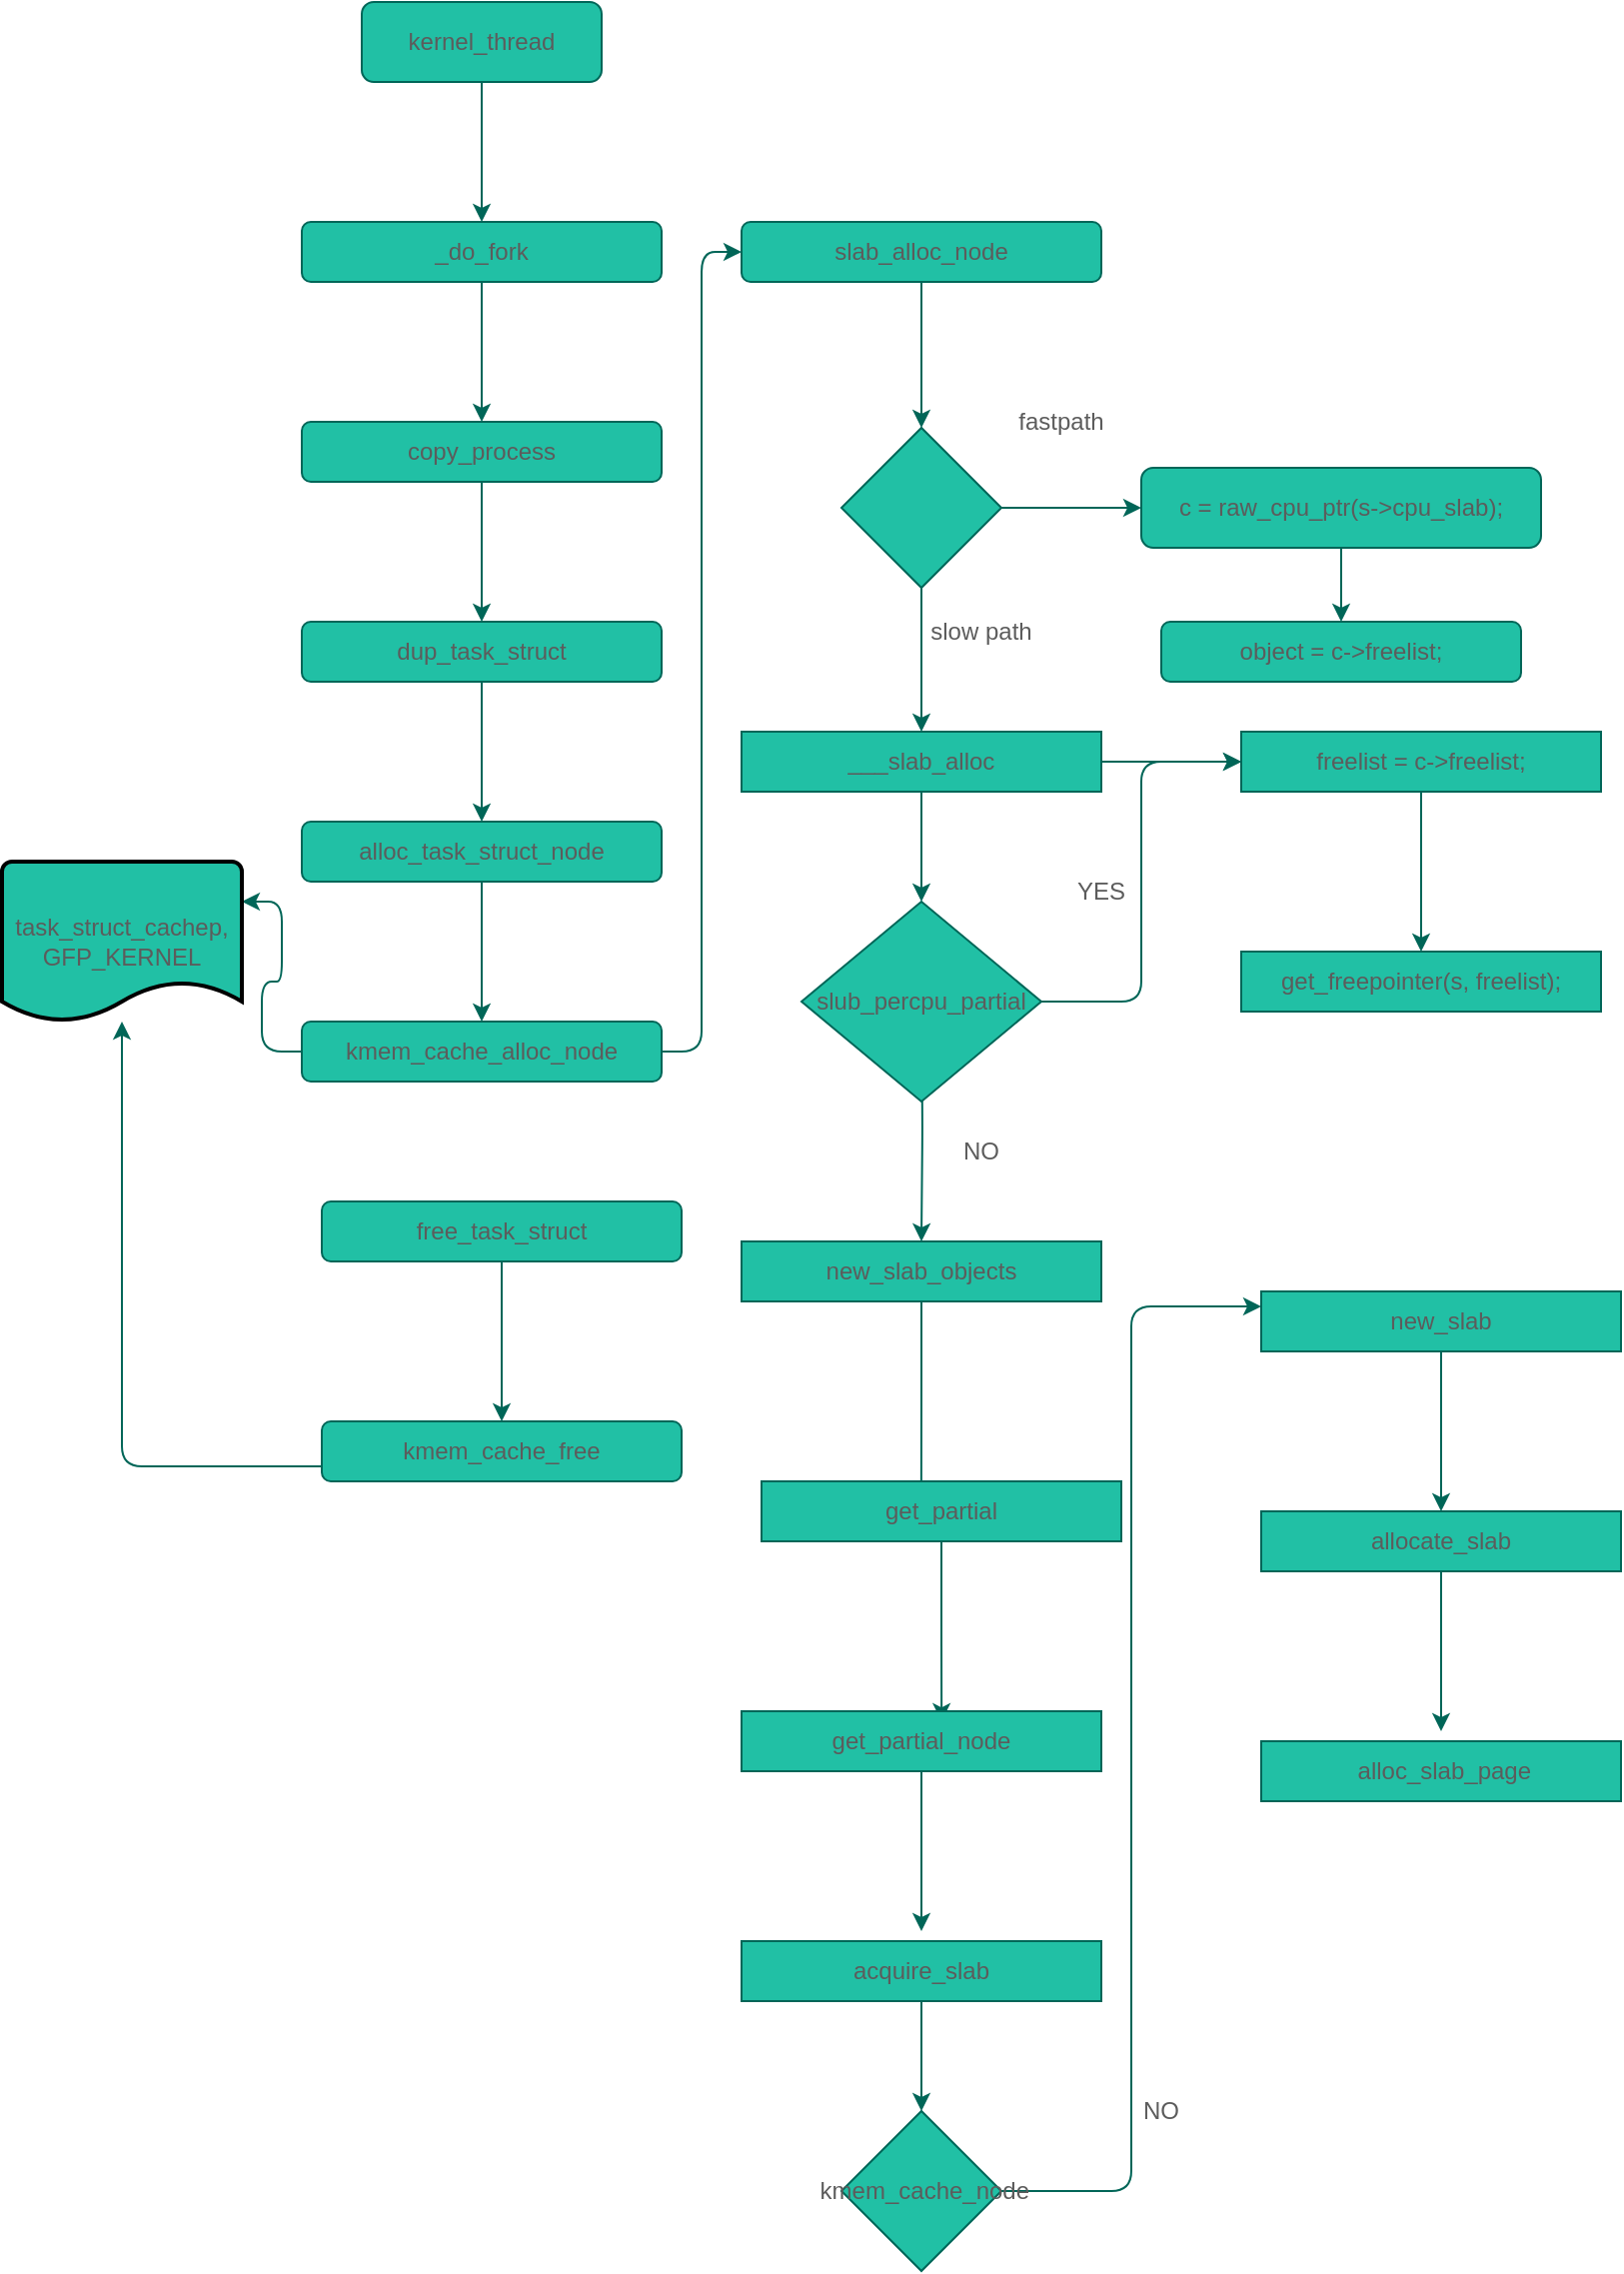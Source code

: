 <mxfile version="20.0.3" type="github">
  <diagram id="C5RBs43oDa-KdzZeNtuy" name="Page-1">
    <mxGraphModel dx="1422" dy="752" grid="1" gridSize="10" guides="1" tooltips="1" connect="1" arrows="1" fold="1" page="1" pageScale="1" pageWidth="827" pageHeight="1169" math="0" shadow="0">
      <root>
        <mxCell id="WIyWlLk6GJQsqaUBKTNV-0" />
        <mxCell id="WIyWlLk6GJQsqaUBKTNV-1" parent="WIyWlLk6GJQsqaUBKTNV-0" />
        <mxCell id="L-JGNVPF9cLT6KIXq2em-1" value="" style="edgeStyle=orthogonalEdgeStyle;rounded=0;orthogonalLoop=1;jettySize=auto;html=1;strokeColor=#006658;fontColor=#5C5C5C;" edge="1" parent="WIyWlLk6GJQsqaUBKTNV-1" source="WIyWlLk6GJQsqaUBKTNV-3" target="L-JGNVPF9cLT6KIXq2em-0">
          <mxGeometry relative="1" as="geometry" />
        </mxCell>
        <mxCell id="WIyWlLk6GJQsqaUBKTNV-3" value="kernel_thread" style="rounded=1;whiteSpace=wrap;html=1;fontSize=12;glass=0;strokeWidth=1;shadow=0;fillColor=#21C0A5;strokeColor=#006658;fontColor=#5C5C5C;" parent="WIyWlLk6GJQsqaUBKTNV-1" vertex="1">
          <mxGeometry x="190" y="80" width="120" height="40" as="geometry" />
        </mxCell>
        <mxCell id="L-JGNVPF9cLT6KIXq2em-3" value="" style="edgeStyle=orthogonalEdgeStyle;rounded=0;orthogonalLoop=1;jettySize=auto;html=1;strokeColor=#006658;fontColor=#5C5C5C;" edge="1" parent="WIyWlLk6GJQsqaUBKTNV-1" source="L-JGNVPF9cLT6KIXq2em-0" target="L-JGNVPF9cLT6KIXq2em-2">
          <mxGeometry relative="1" as="geometry" />
        </mxCell>
        <mxCell id="L-JGNVPF9cLT6KIXq2em-0" value="_do_fork" style="whiteSpace=wrap;html=1;rounded=1;glass=0;strokeWidth=1;shadow=0;fillColor=#21C0A5;strokeColor=#006658;fontColor=#5C5C5C;" vertex="1" parent="WIyWlLk6GJQsqaUBKTNV-1">
          <mxGeometry x="160" y="190" width="180" height="30" as="geometry" />
        </mxCell>
        <mxCell id="L-JGNVPF9cLT6KIXq2em-5" value="" style="edgeStyle=orthogonalEdgeStyle;rounded=0;orthogonalLoop=1;jettySize=auto;html=1;strokeColor=#006658;fontColor=#5C5C5C;" edge="1" parent="WIyWlLk6GJQsqaUBKTNV-1" source="L-JGNVPF9cLT6KIXq2em-2" target="L-JGNVPF9cLT6KIXq2em-4">
          <mxGeometry relative="1" as="geometry" />
        </mxCell>
        <mxCell id="L-JGNVPF9cLT6KIXq2em-2" value="copy_process" style="whiteSpace=wrap;html=1;rounded=1;glass=0;strokeWidth=1;shadow=0;fillColor=#21C0A5;strokeColor=#006658;fontColor=#5C5C5C;" vertex="1" parent="WIyWlLk6GJQsqaUBKTNV-1">
          <mxGeometry x="160" y="290" width="180" height="30" as="geometry" />
        </mxCell>
        <mxCell id="L-JGNVPF9cLT6KIXq2em-7" value="" style="edgeStyle=orthogonalEdgeStyle;rounded=0;orthogonalLoop=1;jettySize=auto;html=1;strokeColor=#006658;fontColor=#5C5C5C;" edge="1" parent="WIyWlLk6GJQsqaUBKTNV-1" source="L-JGNVPF9cLT6KIXq2em-4" target="L-JGNVPF9cLT6KIXq2em-6">
          <mxGeometry relative="1" as="geometry" />
        </mxCell>
        <mxCell id="L-JGNVPF9cLT6KIXq2em-4" value="dup_task_struct" style="whiteSpace=wrap;html=1;rounded=1;glass=0;strokeWidth=1;shadow=0;fillColor=#21C0A5;strokeColor=#006658;fontColor=#5C5C5C;" vertex="1" parent="WIyWlLk6GJQsqaUBKTNV-1">
          <mxGeometry x="160" y="390" width="180" height="30" as="geometry" />
        </mxCell>
        <mxCell id="L-JGNVPF9cLT6KIXq2em-10" value="" style="edgeStyle=orthogonalEdgeStyle;curved=0;rounded=1;sketch=0;orthogonalLoop=1;jettySize=auto;html=1;fontColor=#5C5C5C;strokeColor=#006658;fillColor=#21C0A5;" edge="1" parent="WIyWlLk6GJQsqaUBKTNV-1" source="L-JGNVPF9cLT6KIXq2em-6" target="L-JGNVPF9cLT6KIXq2em-9">
          <mxGeometry relative="1" as="geometry" />
        </mxCell>
        <mxCell id="L-JGNVPF9cLT6KIXq2em-6" value="alloc_task_struct_node" style="whiteSpace=wrap;html=1;rounded=1;glass=0;strokeWidth=1;shadow=0;fillColor=#21C0A5;strokeColor=#006658;fontColor=#5C5C5C;" vertex="1" parent="WIyWlLk6GJQsqaUBKTNV-1">
          <mxGeometry x="160" y="490" width="180" height="30" as="geometry" />
        </mxCell>
        <mxCell id="L-JGNVPF9cLT6KIXq2em-20" style="edgeStyle=orthogonalEdgeStyle;curved=0;rounded=1;sketch=0;orthogonalLoop=1;jettySize=auto;html=1;exitX=0;exitY=0.5;exitDx=0;exitDy=0;fontColor=#5C5C5C;strokeColor=#006658;fillColor=#21C0A5;entryX=1;entryY=0.25;entryDx=0;entryDy=0;entryPerimeter=0;" edge="1" parent="WIyWlLk6GJQsqaUBKTNV-1" source="L-JGNVPF9cLT6KIXq2em-9" target="L-JGNVPF9cLT6KIXq2em-14">
          <mxGeometry relative="1" as="geometry">
            <mxPoint x="140" y="530" as="targetPoint" />
          </mxGeometry>
        </mxCell>
        <mxCell id="L-JGNVPF9cLT6KIXq2em-26" value="" style="edgeStyle=orthogonalEdgeStyle;curved=0;rounded=1;sketch=0;orthogonalLoop=1;jettySize=auto;html=1;fontColor=#5C5C5C;strokeColor=#006658;fillColor=#21C0A5;entryX=0;entryY=0.5;entryDx=0;entryDy=0;" edge="1" parent="WIyWlLk6GJQsqaUBKTNV-1" source="L-JGNVPF9cLT6KIXq2em-9" target="L-JGNVPF9cLT6KIXq2em-25">
          <mxGeometry relative="1" as="geometry" />
        </mxCell>
        <mxCell id="L-JGNVPF9cLT6KIXq2em-9" value="kmem_cache_alloc_node" style="whiteSpace=wrap;html=1;fillColor=#21C0A5;strokeColor=#006658;fontColor=#5C5C5C;rounded=1;glass=0;strokeWidth=1;shadow=0;" vertex="1" parent="WIyWlLk6GJQsqaUBKTNV-1">
          <mxGeometry x="160" y="590" width="180" height="30" as="geometry" />
        </mxCell>
        <mxCell id="L-JGNVPF9cLT6KIXq2em-14" value="task_struct_cachep, GFP_KERNEL" style="strokeWidth=2;html=1;shape=mxgraph.flowchart.document2;whiteSpace=wrap;size=0.25;rounded=0;sketch=0;fontColor=#5C5C5C;fillColor=#21C0A5;" vertex="1" parent="WIyWlLk6GJQsqaUBKTNV-1">
          <mxGeometry x="10" y="510" width="120" height="80" as="geometry" />
        </mxCell>
        <mxCell id="L-JGNVPF9cLT6KIXq2em-19" style="edgeStyle=orthogonalEdgeStyle;curved=0;rounded=1;sketch=0;orthogonalLoop=1;jettySize=auto;html=1;exitX=0;exitY=0.75;exitDx=0;exitDy=0;fontColor=#5C5C5C;strokeColor=#006658;fillColor=#21C0A5;" edge="1" parent="WIyWlLk6GJQsqaUBKTNV-1" source="L-JGNVPF9cLT6KIXq2em-23" target="L-JGNVPF9cLT6KIXq2em-14">
          <mxGeometry relative="1" as="geometry" />
        </mxCell>
        <mxCell id="L-JGNVPF9cLT6KIXq2em-24" value="" style="edgeStyle=orthogonalEdgeStyle;curved=0;rounded=1;sketch=0;orthogonalLoop=1;jettySize=auto;html=1;fontColor=#5C5C5C;strokeColor=#006658;fillColor=#21C0A5;" edge="1" parent="WIyWlLk6GJQsqaUBKTNV-1" source="L-JGNVPF9cLT6KIXq2em-18" target="L-JGNVPF9cLT6KIXq2em-23">
          <mxGeometry relative="1" as="geometry" />
        </mxCell>
        <mxCell id="L-JGNVPF9cLT6KIXq2em-18" value="free_task_struct" style="whiteSpace=wrap;html=1;rounded=1;glass=0;strokeWidth=1;shadow=0;fillColor=#21C0A5;strokeColor=#006658;fontColor=#5C5C5C;" vertex="1" parent="WIyWlLk6GJQsqaUBKTNV-1">
          <mxGeometry x="170" y="680" width="180" height="30" as="geometry" />
        </mxCell>
        <mxCell id="L-JGNVPF9cLT6KIXq2em-23" value="kmem_cache_free" style="whiteSpace=wrap;html=1;rounded=1;glass=0;strokeWidth=1;shadow=0;fillColor=#21C0A5;strokeColor=#006658;fontColor=#5C5C5C;" vertex="1" parent="WIyWlLk6GJQsqaUBKTNV-1">
          <mxGeometry x="170" y="790" width="180" height="30" as="geometry" />
        </mxCell>
        <mxCell id="L-JGNVPF9cLT6KIXq2em-28" value="" style="edgeStyle=orthogonalEdgeStyle;curved=0;rounded=1;sketch=0;orthogonalLoop=1;jettySize=auto;html=1;fontColor=#5C5C5C;strokeColor=#006658;fillColor=#21C0A5;" edge="1" parent="WIyWlLk6GJQsqaUBKTNV-1" source="L-JGNVPF9cLT6KIXq2em-25" target="L-JGNVPF9cLT6KIXq2em-27">
          <mxGeometry relative="1" as="geometry" />
        </mxCell>
        <mxCell id="L-JGNVPF9cLT6KIXq2em-25" value="slab_alloc_node" style="whiteSpace=wrap;html=1;fillColor=#21C0A5;strokeColor=#006658;fontColor=#5C5C5C;rounded=1;glass=0;strokeWidth=1;shadow=0;" vertex="1" parent="WIyWlLk6GJQsqaUBKTNV-1">
          <mxGeometry x="380" y="190" width="180" height="30" as="geometry" />
        </mxCell>
        <mxCell id="L-JGNVPF9cLT6KIXq2em-30" value="" style="edgeStyle=orthogonalEdgeStyle;curved=0;rounded=1;sketch=0;orthogonalLoop=1;jettySize=auto;html=1;fontColor=#5C5C5C;strokeColor=#006658;fillColor=#21C0A5;" edge="1" parent="WIyWlLk6GJQsqaUBKTNV-1" source="L-JGNVPF9cLT6KIXq2em-27" target="L-JGNVPF9cLT6KIXq2em-29">
          <mxGeometry relative="1" as="geometry" />
        </mxCell>
        <mxCell id="L-JGNVPF9cLT6KIXq2em-35" value="" style="edgeStyle=orthogonalEdgeStyle;curved=0;rounded=1;sketch=0;orthogonalLoop=1;jettySize=auto;html=1;fontColor=#5C5C5C;strokeColor=#006658;fillColor=#21C0A5;" edge="1" parent="WIyWlLk6GJQsqaUBKTNV-1" source="L-JGNVPF9cLT6KIXq2em-27" target="L-JGNVPF9cLT6KIXq2em-34">
          <mxGeometry relative="1" as="geometry" />
        </mxCell>
        <mxCell id="L-JGNVPF9cLT6KIXq2em-27" value="" style="rhombus;whiteSpace=wrap;html=1;fillColor=#21C0A5;strokeColor=#006658;fontColor=#5C5C5C;rounded=1;glass=0;strokeWidth=1;shadow=0;arcSize=0;" vertex="1" parent="WIyWlLk6GJQsqaUBKTNV-1">
          <mxGeometry x="430" y="293" width="80" height="80" as="geometry" />
        </mxCell>
        <mxCell id="L-JGNVPF9cLT6KIXq2em-63" value="" style="edgeStyle=orthogonalEdgeStyle;curved=0;rounded=1;sketch=0;orthogonalLoop=1;jettySize=auto;html=1;fontColor=#5C5C5C;strokeColor=#006658;fillColor=#21C0A5;" edge="1" parent="WIyWlLk6GJQsqaUBKTNV-1" source="L-JGNVPF9cLT6KIXq2em-29" target="L-JGNVPF9cLT6KIXq2em-62">
          <mxGeometry relative="1" as="geometry" />
        </mxCell>
        <mxCell id="L-JGNVPF9cLT6KIXq2em-29" value="&lt;div&gt;c = raw_cpu_ptr(s-&amp;gt;cpu_slab);&lt;br&gt;&lt;/div&gt;" style="whiteSpace=wrap;html=1;fillColor=#21C0A5;strokeColor=#006658;fontColor=#5C5C5C;rounded=1;glass=0;strokeWidth=1;shadow=0;" vertex="1" parent="WIyWlLk6GJQsqaUBKTNV-1">
          <mxGeometry x="580" y="313" width="200" height="40" as="geometry" />
        </mxCell>
        <mxCell id="L-JGNVPF9cLT6KIXq2em-65" value="" style="edgeStyle=orthogonalEdgeStyle;curved=0;rounded=1;sketch=0;orthogonalLoop=1;jettySize=auto;html=1;fontColor=#5C5C5C;strokeColor=#006658;fillColor=#21C0A5;" edge="1" parent="WIyWlLk6GJQsqaUBKTNV-1" source="L-JGNVPF9cLT6KIXq2em-34" target="L-JGNVPF9cLT6KIXq2em-64">
          <mxGeometry relative="1" as="geometry" />
        </mxCell>
        <mxCell id="L-JGNVPF9cLT6KIXq2em-73" value="" style="edgeStyle=orthogonalEdgeStyle;curved=0;rounded=1;sketch=0;orthogonalLoop=1;jettySize=auto;html=1;fontColor=#5C5C5C;strokeColor=#006658;fillColor=#21C0A5;" edge="1" parent="WIyWlLk6GJQsqaUBKTNV-1" source="L-JGNVPF9cLT6KIXq2em-34" target="L-JGNVPF9cLT6KIXq2em-72">
          <mxGeometry relative="1" as="geometry" />
        </mxCell>
        <mxCell id="L-JGNVPF9cLT6KIXq2em-34" value="___slab_alloc" style="whiteSpace=wrap;html=1;fillColor=#21C0A5;strokeColor=#006658;fontColor=#5C5C5C;rounded=1;glass=0;strokeWidth=1;shadow=0;arcSize=0;" vertex="1" parent="WIyWlLk6GJQsqaUBKTNV-1">
          <mxGeometry x="380" y="445" width="180" height="30" as="geometry" />
        </mxCell>
        <mxCell id="L-JGNVPF9cLT6KIXq2em-36" value="fastpath" style="text;html=1;strokeColor=none;fillColor=none;align=center;verticalAlign=middle;whiteSpace=wrap;rounded=0;sketch=0;fontColor=#5C5C5C;" vertex="1" parent="WIyWlLk6GJQsqaUBKTNV-1">
          <mxGeometry x="510" y="275" width="60" height="30" as="geometry" />
        </mxCell>
        <mxCell id="L-JGNVPF9cLT6KIXq2em-38" value="slow path" style="text;html=1;strokeColor=none;fillColor=none;align=center;verticalAlign=middle;whiteSpace=wrap;rounded=0;sketch=0;fontColor=#5C5C5C;" vertex="1" parent="WIyWlLk6GJQsqaUBKTNV-1">
          <mxGeometry x="470" y="380" width="60" height="30" as="geometry" />
        </mxCell>
        <mxCell id="L-JGNVPF9cLT6KIXq2em-77" style="edgeStyle=orthogonalEdgeStyle;curved=0;rounded=1;sketch=0;orthogonalLoop=1;jettySize=auto;html=1;exitX=0.5;exitY=1;exitDx=0;exitDy=0;entryX=0.444;entryY=0.333;entryDx=0;entryDy=0;entryPerimeter=0;fontColor=#5C5C5C;strokeColor=#006658;fillColor=#21C0A5;" edge="1" parent="WIyWlLk6GJQsqaUBKTNV-1" source="L-JGNVPF9cLT6KIXq2em-39" target="L-JGNVPF9cLT6KIXq2em-45">
          <mxGeometry relative="1" as="geometry" />
        </mxCell>
        <mxCell id="L-JGNVPF9cLT6KIXq2em-39" value="new_slab_objects" style="whiteSpace=wrap;html=1;fillColor=#21C0A5;strokeColor=#006658;fontColor=#5C5C5C;rounded=1;glass=0;strokeWidth=1;shadow=0;arcSize=0;" vertex="1" parent="WIyWlLk6GJQsqaUBKTNV-1">
          <mxGeometry x="380" y="700" width="180" height="30" as="geometry" />
        </mxCell>
        <mxCell id="L-JGNVPF9cLT6KIXq2em-82" style="edgeStyle=orthogonalEdgeStyle;curved=0;rounded=1;sketch=0;orthogonalLoop=1;jettySize=auto;html=1;exitX=0.5;exitY=1;exitDx=0;exitDy=0;entryX=0.556;entryY=0.167;entryDx=0;entryDy=0;entryPerimeter=0;fontColor=#5C5C5C;strokeColor=#006658;fillColor=#21C0A5;" edge="1" parent="WIyWlLk6GJQsqaUBKTNV-1" source="L-JGNVPF9cLT6KIXq2em-45" target="L-JGNVPF9cLT6KIXq2em-46">
          <mxGeometry relative="1" as="geometry" />
        </mxCell>
        <mxCell id="L-JGNVPF9cLT6KIXq2em-45" value="get_partial" style="whiteSpace=wrap;html=1;fillColor=#21C0A5;strokeColor=#006658;fontColor=#5C5C5C;rounded=1;glass=0;strokeWidth=1;shadow=0;arcSize=0;" vertex="1" parent="WIyWlLk6GJQsqaUBKTNV-1">
          <mxGeometry x="390" y="820" width="180" height="30" as="geometry" />
        </mxCell>
        <mxCell id="L-JGNVPF9cLT6KIXq2em-53" value="" style="edgeStyle=orthogonalEdgeStyle;curved=0;rounded=1;sketch=0;orthogonalLoop=1;jettySize=auto;html=1;fontColor=#5C5C5C;strokeColor=#006658;fillColor=#21C0A5;" edge="1" parent="WIyWlLk6GJQsqaUBKTNV-1" source="L-JGNVPF9cLT6KIXq2em-46">
          <mxGeometry relative="1" as="geometry">
            <mxPoint x="470" y="1045" as="targetPoint" />
          </mxGeometry>
        </mxCell>
        <mxCell id="L-JGNVPF9cLT6KIXq2em-46" value="get_partial_node" style="whiteSpace=wrap;html=1;fillColor=#21C0A5;strokeColor=#006658;fontColor=#5C5C5C;rounded=1;glass=0;strokeWidth=1;shadow=0;arcSize=0;" vertex="1" parent="WIyWlLk6GJQsqaUBKTNV-1">
          <mxGeometry x="380" y="935" width="180" height="30" as="geometry" />
        </mxCell>
        <mxCell id="L-JGNVPF9cLT6KIXq2em-81" value="" style="edgeStyle=orthogonalEdgeStyle;curved=0;rounded=1;sketch=0;orthogonalLoop=1;jettySize=auto;html=1;fontColor=#5C5C5C;strokeColor=#006658;fillColor=#21C0A5;" edge="1" parent="WIyWlLk6GJQsqaUBKTNV-1" source="L-JGNVPF9cLT6KIXq2em-52" target="L-JGNVPF9cLT6KIXq2em-80">
          <mxGeometry relative="1" as="geometry" />
        </mxCell>
        <mxCell id="L-JGNVPF9cLT6KIXq2em-52" value="acquire_slab" style="whiteSpace=wrap;html=1;fillColor=#21C0A5;strokeColor=#006658;fontColor=#5C5C5C;rounded=1;glass=0;strokeWidth=1;shadow=0;arcSize=0;" vertex="1" parent="WIyWlLk6GJQsqaUBKTNV-1">
          <mxGeometry x="380" y="1050" width="180" height="30" as="geometry" />
        </mxCell>
        <mxCell id="L-JGNVPF9cLT6KIXq2em-59" value="" style="edgeStyle=orthogonalEdgeStyle;curved=0;rounded=1;sketch=0;orthogonalLoop=1;jettySize=auto;html=1;fontColor=#5C5C5C;strokeColor=#006658;fillColor=#21C0A5;" edge="1" parent="WIyWlLk6GJQsqaUBKTNV-1" source="L-JGNVPF9cLT6KIXq2em-56" target="L-JGNVPF9cLT6KIXq2em-58">
          <mxGeometry relative="1" as="geometry" />
        </mxCell>
        <mxCell id="L-JGNVPF9cLT6KIXq2em-56" value="new_slab" style="whiteSpace=wrap;html=1;fillColor=#21C0A5;strokeColor=#006658;fontColor=#5C5C5C;rounded=1;glass=0;strokeWidth=1;shadow=0;arcSize=0;" vertex="1" parent="WIyWlLk6GJQsqaUBKTNV-1">
          <mxGeometry x="640" y="725" width="180" height="30" as="geometry" />
        </mxCell>
        <mxCell id="L-JGNVPF9cLT6KIXq2em-61" value="" style="edgeStyle=orthogonalEdgeStyle;curved=0;rounded=1;sketch=0;orthogonalLoop=1;jettySize=auto;html=1;fontColor=#5C5C5C;strokeColor=#006658;fillColor=#21C0A5;" edge="1" parent="WIyWlLk6GJQsqaUBKTNV-1" source="L-JGNVPF9cLT6KIXq2em-58">
          <mxGeometry relative="1" as="geometry">
            <mxPoint x="730" y="945" as="targetPoint" />
          </mxGeometry>
        </mxCell>
        <mxCell id="L-JGNVPF9cLT6KIXq2em-58" value="allocate_slab" style="whiteSpace=wrap;html=1;fillColor=#21C0A5;strokeColor=#006658;fontColor=#5C5C5C;rounded=1;glass=0;strokeWidth=1;shadow=0;arcSize=0;" vertex="1" parent="WIyWlLk6GJQsqaUBKTNV-1">
          <mxGeometry x="640" y="835" width="180" height="30" as="geometry" />
        </mxCell>
        <mxCell id="L-JGNVPF9cLT6KIXq2em-60" value="&amp;nbsp;alloc_slab_page" style="whiteSpace=wrap;html=1;fillColor=#21C0A5;strokeColor=#006658;fontColor=#5C5C5C;rounded=1;glass=0;strokeWidth=1;shadow=0;arcSize=0;" vertex="1" parent="WIyWlLk6GJQsqaUBKTNV-1">
          <mxGeometry x="640" y="950" width="180" height="30" as="geometry" />
        </mxCell>
        <mxCell id="L-JGNVPF9cLT6KIXq2em-62" value="object = c-&amp;gt;freelist;" style="whiteSpace=wrap;html=1;fillColor=#21C0A5;strokeColor=#006658;fontColor=#5C5C5C;rounded=1;glass=0;strokeWidth=1;shadow=0;" vertex="1" parent="WIyWlLk6GJQsqaUBKTNV-1">
          <mxGeometry x="590" y="390" width="180" height="30" as="geometry" />
        </mxCell>
        <mxCell id="L-JGNVPF9cLT6KIXq2em-67" value="" style="edgeStyle=orthogonalEdgeStyle;curved=0;rounded=1;sketch=0;orthogonalLoop=1;jettySize=auto;html=1;fontColor=#5C5C5C;strokeColor=#006658;fillColor=#21C0A5;" edge="1" parent="WIyWlLk6GJQsqaUBKTNV-1" source="L-JGNVPF9cLT6KIXq2em-64" target="L-JGNVPF9cLT6KIXq2em-66">
          <mxGeometry relative="1" as="geometry" />
        </mxCell>
        <mxCell id="L-JGNVPF9cLT6KIXq2em-64" value="freelist = c-&amp;gt;freelist;" style="whiteSpace=wrap;html=1;fillColor=#21C0A5;strokeColor=#006658;fontColor=#5C5C5C;rounded=1;glass=0;strokeWidth=1;shadow=0;arcSize=0;" vertex="1" parent="WIyWlLk6GJQsqaUBKTNV-1">
          <mxGeometry x="630" y="445" width="180" height="30" as="geometry" />
        </mxCell>
        <mxCell id="L-JGNVPF9cLT6KIXq2em-66" value="get_freepointer(s, freelist);" style="whiteSpace=wrap;html=1;fillColor=#21C0A5;strokeColor=#006658;fontColor=#5C5C5C;rounded=1;glass=0;strokeWidth=1;shadow=0;arcSize=0;" vertex="1" parent="WIyWlLk6GJQsqaUBKTNV-1">
          <mxGeometry x="630" y="555" width="180" height="30" as="geometry" />
        </mxCell>
        <mxCell id="L-JGNVPF9cLT6KIXq2em-70" style="edgeStyle=orthogonalEdgeStyle;curved=0;rounded=1;sketch=0;orthogonalLoop=1;jettySize=auto;html=1;exitX=1;exitY=0.5;exitDx=0;exitDy=0;entryX=0;entryY=0.5;entryDx=0;entryDy=0;fontColor=#5C5C5C;strokeColor=#006658;fillColor=#21C0A5;" edge="1" parent="WIyWlLk6GJQsqaUBKTNV-1" source="L-JGNVPF9cLT6KIXq2em-72" target="L-JGNVPF9cLT6KIXq2em-64">
          <mxGeometry relative="1" as="geometry">
            <mxPoint x="560" y="570" as="sourcePoint" />
          </mxGeometry>
        </mxCell>
        <mxCell id="L-JGNVPF9cLT6KIXq2em-71" style="edgeStyle=orthogonalEdgeStyle;curved=0;rounded=1;sketch=0;orthogonalLoop=1;jettySize=auto;html=1;exitX=0.5;exitY=1;exitDx=0;exitDy=0;entryX=0.5;entryY=0;entryDx=0;entryDy=0;fontColor=#5C5C5C;strokeColor=#006658;fillColor=#21C0A5;" edge="1" parent="WIyWlLk6GJQsqaUBKTNV-1" target="L-JGNVPF9cLT6KIXq2em-39">
          <mxGeometry relative="1" as="geometry">
            <mxPoint x="470" y="585" as="sourcePoint" />
          </mxGeometry>
        </mxCell>
        <mxCell id="L-JGNVPF9cLT6KIXq2em-72" value="slub_percpu_partial" style="rhombus;whiteSpace=wrap;html=1;fillColor=#21C0A5;strokeColor=#006658;fontColor=#5C5C5C;rounded=1;glass=0;strokeWidth=1;shadow=0;arcSize=0;" vertex="1" parent="WIyWlLk6GJQsqaUBKTNV-1">
          <mxGeometry x="410" y="530" width="120" height="100" as="geometry" />
        </mxCell>
        <mxCell id="L-JGNVPF9cLT6KIXq2em-74" value="YES" style="text;html=1;strokeColor=none;fillColor=none;align=center;verticalAlign=middle;whiteSpace=wrap;rounded=0;sketch=0;fontColor=#5C5C5C;" vertex="1" parent="WIyWlLk6GJQsqaUBKTNV-1">
          <mxGeometry x="530" y="510" width="60" height="30" as="geometry" />
        </mxCell>
        <mxCell id="L-JGNVPF9cLT6KIXq2em-75" value="NO" style="text;html=1;strokeColor=none;fillColor=none;align=center;verticalAlign=middle;whiteSpace=wrap;rounded=0;sketch=0;fontColor=#5C5C5C;" vertex="1" parent="WIyWlLk6GJQsqaUBKTNV-1">
          <mxGeometry x="470" y="640" width="60" height="30" as="geometry" />
        </mxCell>
        <mxCell id="L-JGNVPF9cLT6KIXq2em-83" style="edgeStyle=orthogonalEdgeStyle;curved=0;rounded=1;sketch=0;orthogonalLoop=1;jettySize=auto;html=1;exitX=1;exitY=0.5;exitDx=0;exitDy=0;entryX=0;entryY=0.25;entryDx=0;entryDy=0;fontColor=#5C5C5C;strokeColor=#006658;fillColor=#21C0A5;" edge="1" parent="WIyWlLk6GJQsqaUBKTNV-1" source="L-JGNVPF9cLT6KIXq2em-80" target="L-JGNVPF9cLT6KIXq2em-56">
          <mxGeometry relative="1" as="geometry" />
        </mxCell>
        <mxCell id="L-JGNVPF9cLT6KIXq2em-80" value="&amp;nbsp;kmem_cache_node" style="rhombus;whiteSpace=wrap;html=1;fillColor=#21C0A5;strokeColor=#006658;fontColor=#5C5C5C;rounded=1;glass=0;strokeWidth=1;shadow=0;arcSize=0;" vertex="1" parent="WIyWlLk6GJQsqaUBKTNV-1">
          <mxGeometry x="430" y="1135" width="80" height="80" as="geometry" />
        </mxCell>
        <mxCell id="L-JGNVPF9cLT6KIXq2em-84" value="NO" style="text;html=1;strokeColor=none;fillColor=none;align=center;verticalAlign=middle;whiteSpace=wrap;rounded=0;sketch=0;fontColor=#5C5C5C;" vertex="1" parent="WIyWlLk6GJQsqaUBKTNV-1">
          <mxGeometry x="560" y="1120" width="60" height="30" as="geometry" />
        </mxCell>
      </root>
    </mxGraphModel>
  </diagram>
</mxfile>
